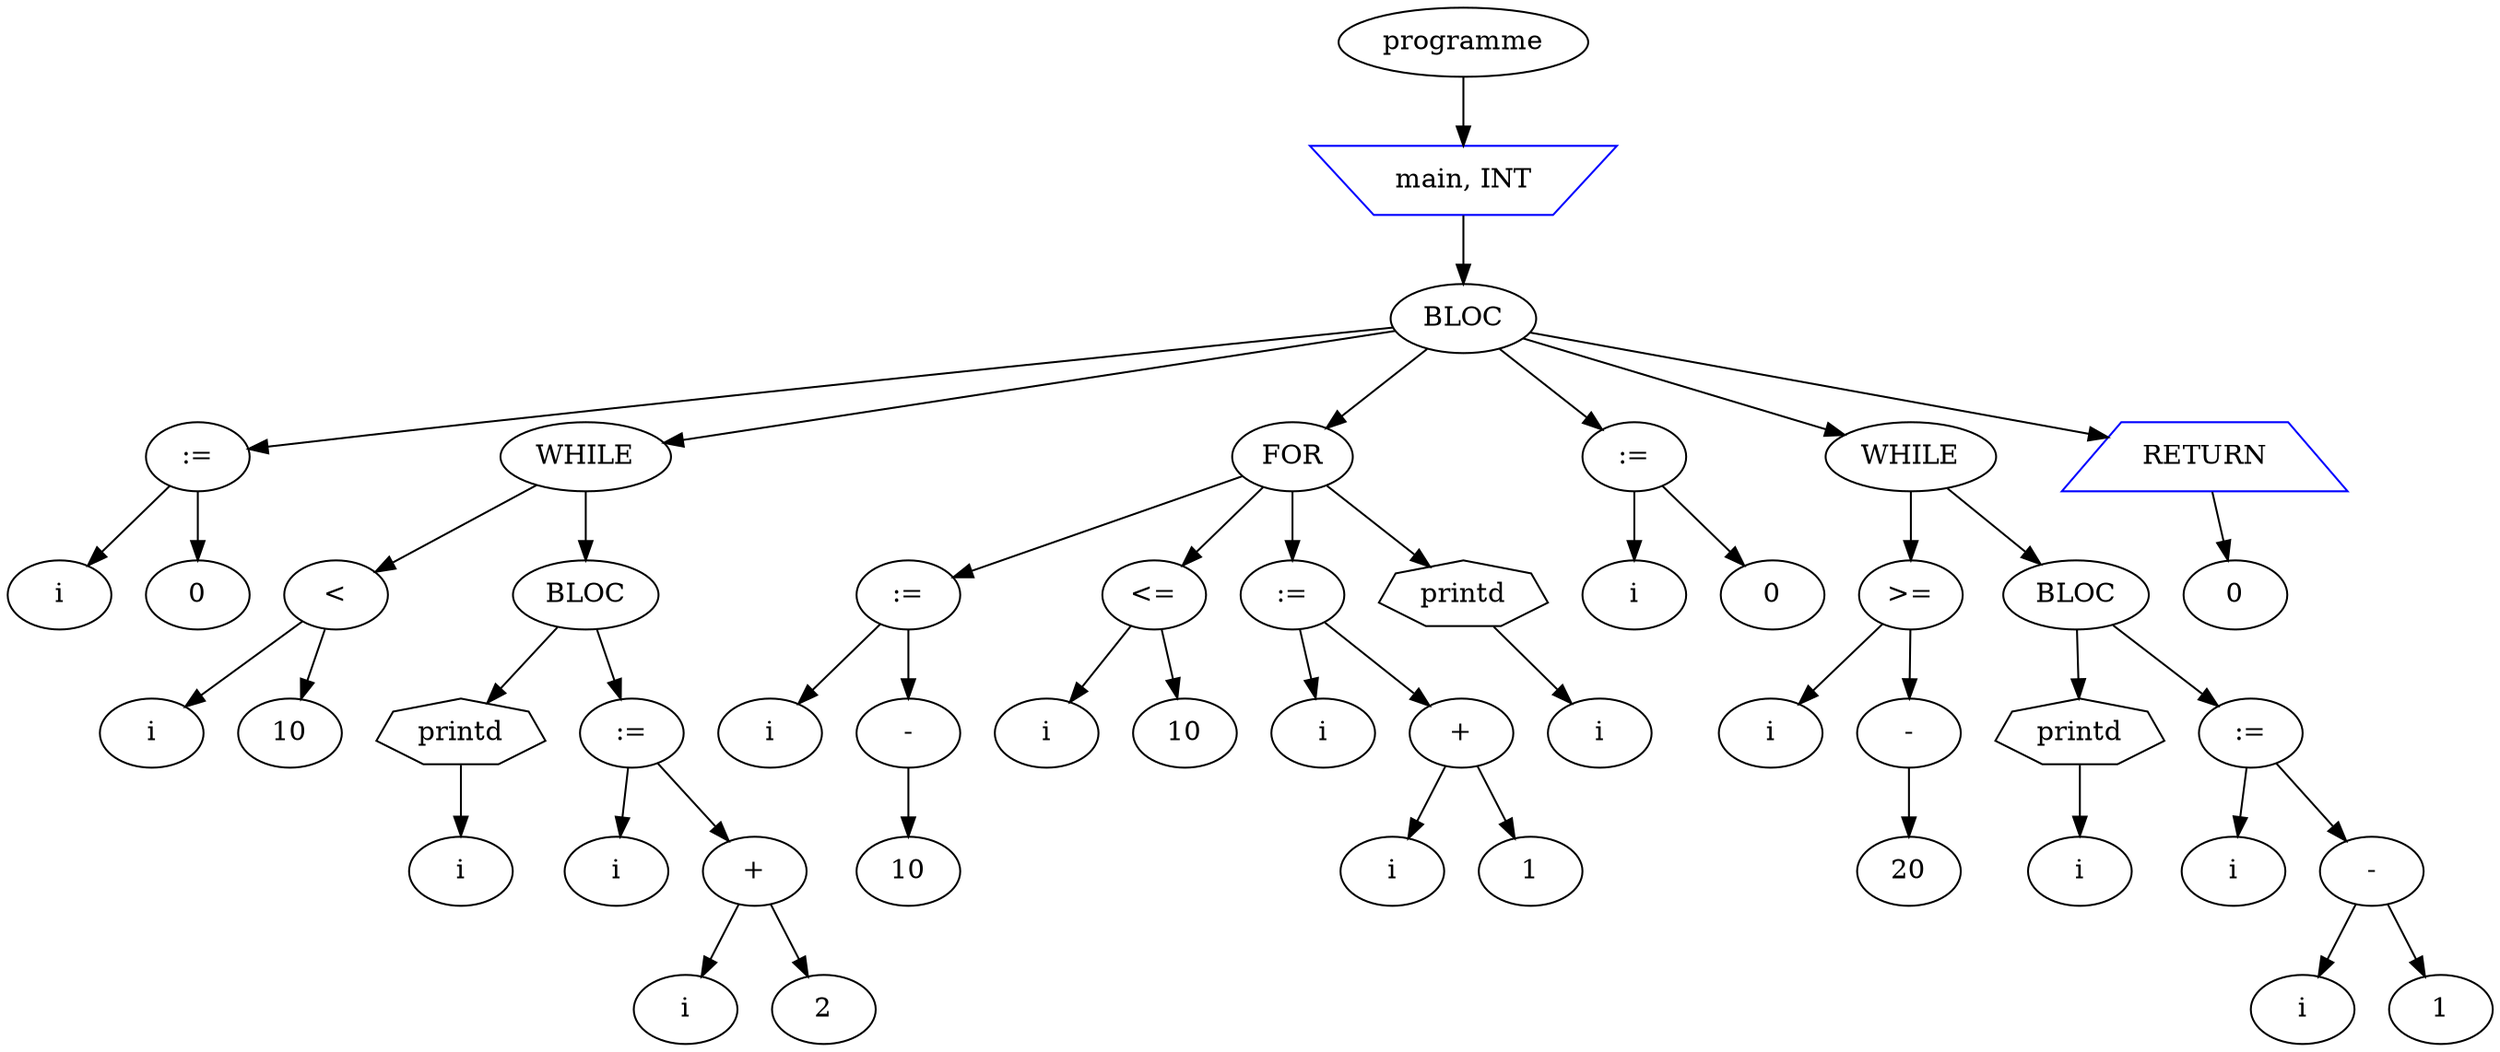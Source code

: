 digraph exempleminiC {
	node_0 [label ="programme"]
	node_1 [label ="main, INT" shape=invtrapezium color=blue]
	node_2 [label ="BLOC"]
	node_3 [label =":="]
	node_4 [label ="i"]
	node_5 [label ="0"]
	node_6 [label ="WHILE"]
	node_7 [label ="<"]
	node_8 [label ="i"]
	node_9 [label ="10"]
	node_10 [label ="BLOC"]
	node_11 [label ="printd" shape=septagon]
	node_12 [label ="i"]
	node_13 [label =":="]
	node_14 [label ="i"]
	node_15 [label ="+"]
	node_16 [label ="i"]
	node_17 [label ="2"]
	node_18 [label ="FOR"]
	node_19 [label =":="]
	node_20 [label ="i"]
	node_21 [label ="-"]
	node_22 [label ="10"]
	node_23 [label ="<="]
	node_24 [label ="i"]
	node_25 [label ="10"]
	node_26 [label =":="]
	node_27 [label ="i"]
	node_28 [label ="+"]
	node_29 [label ="i"]
	node_30 [label ="1"]
	node_31 [label ="printd" shape=septagon]
	node_32 [label ="i"]
	node_33 [label =":="]
	node_34 [label ="i"]
	node_35 [label ="0"]
	node_36 [label ="WHILE"]
	node_37 [label =">="]
	node_38 [label ="i"]
	node_39 [label ="-"]
	node_40 [label ="20"]
	node_41 [label ="BLOC"]
	node_42 [label ="printd" shape=septagon]
	node_43 [label ="i"]
	node_44 [label =":="]
	node_45 [label ="i"]
	node_46 [label ="-"]
	node_47 [label ="i"]
	node_48 [label ="1"]
	node_49 [label ="RETURN" shape=trapezium color = blue]
	node_50 [label ="0"]
	node_0 -> node_1
	node_1 -> node_2
	node_2 -> node_3
	node_3 -> node_4
	node_3 -> node_5
	node_2 -> node_6
	node_6 -> node_7
	node_7 -> node_8
	node_7 -> node_9
	node_6 -> node_10
	node_10 -> node_11
	node_11 -> node_12
	node_10 -> node_13
	node_13 -> node_14
	node_13 -> node_15
	node_15 -> node_16
	node_15 -> node_17
	node_2 -> node_18
	node_18 -> node_19
	node_19 -> node_20
	node_19 -> node_21
	node_21 -> node_22
	node_18 -> node_23
	node_23 -> node_24
	node_23 -> node_25
	node_18 -> node_26
	node_26 -> node_27
	node_26 -> node_28
	node_28 -> node_29
	node_28 -> node_30
	node_18 -> node_31
	node_31 -> node_32
	node_2 -> node_33
	node_33 -> node_34
	node_33 -> node_35
	node_2 -> node_36
	node_36 -> node_37
	node_37 -> node_38
	node_37 -> node_39
	node_39 -> node_40
	node_36 -> node_41
	node_41 -> node_42
	node_42 -> node_43
	node_41 -> node_44
	node_44 -> node_45
	node_44 -> node_46
	node_46 -> node_47
	node_46 -> node_48
	node_2 -> node_49
	node_49 -> node_50

}